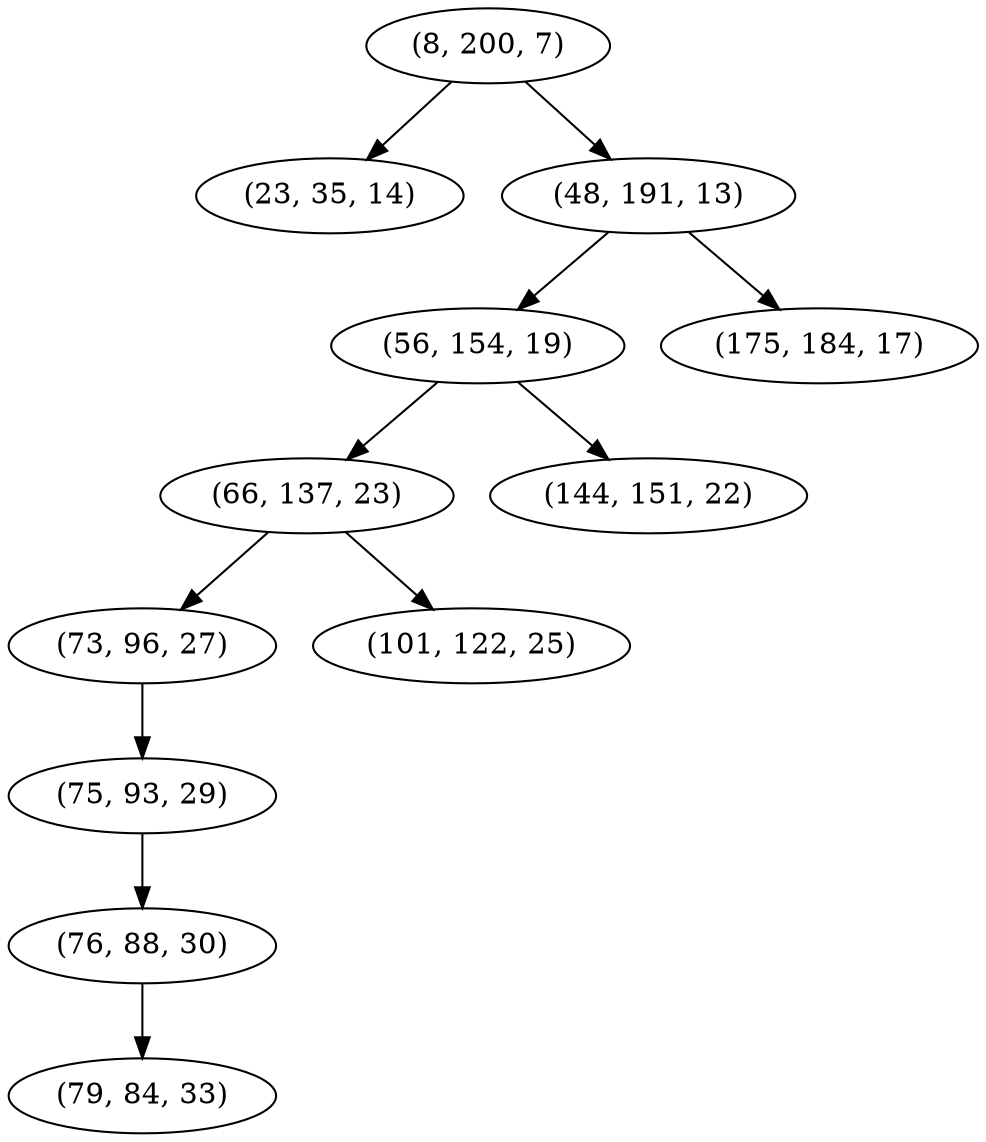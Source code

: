 digraph tree {
    "(8, 200, 7)";
    "(23, 35, 14)";
    "(48, 191, 13)";
    "(56, 154, 19)";
    "(66, 137, 23)";
    "(73, 96, 27)";
    "(75, 93, 29)";
    "(76, 88, 30)";
    "(79, 84, 33)";
    "(101, 122, 25)";
    "(144, 151, 22)";
    "(175, 184, 17)";
    "(8, 200, 7)" -> "(23, 35, 14)";
    "(8, 200, 7)" -> "(48, 191, 13)";
    "(48, 191, 13)" -> "(56, 154, 19)";
    "(48, 191, 13)" -> "(175, 184, 17)";
    "(56, 154, 19)" -> "(66, 137, 23)";
    "(56, 154, 19)" -> "(144, 151, 22)";
    "(66, 137, 23)" -> "(73, 96, 27)";
    "(66, 137, 23)" -> "(101, 122, 25)";
    "(73, 96, 27)" -> "(75, 93, 29)";
    "(75, 93, 29)" -> "(76, 88, 30)";
    "(76, 88, 30)" -> "(79, 84, 33)";
}
